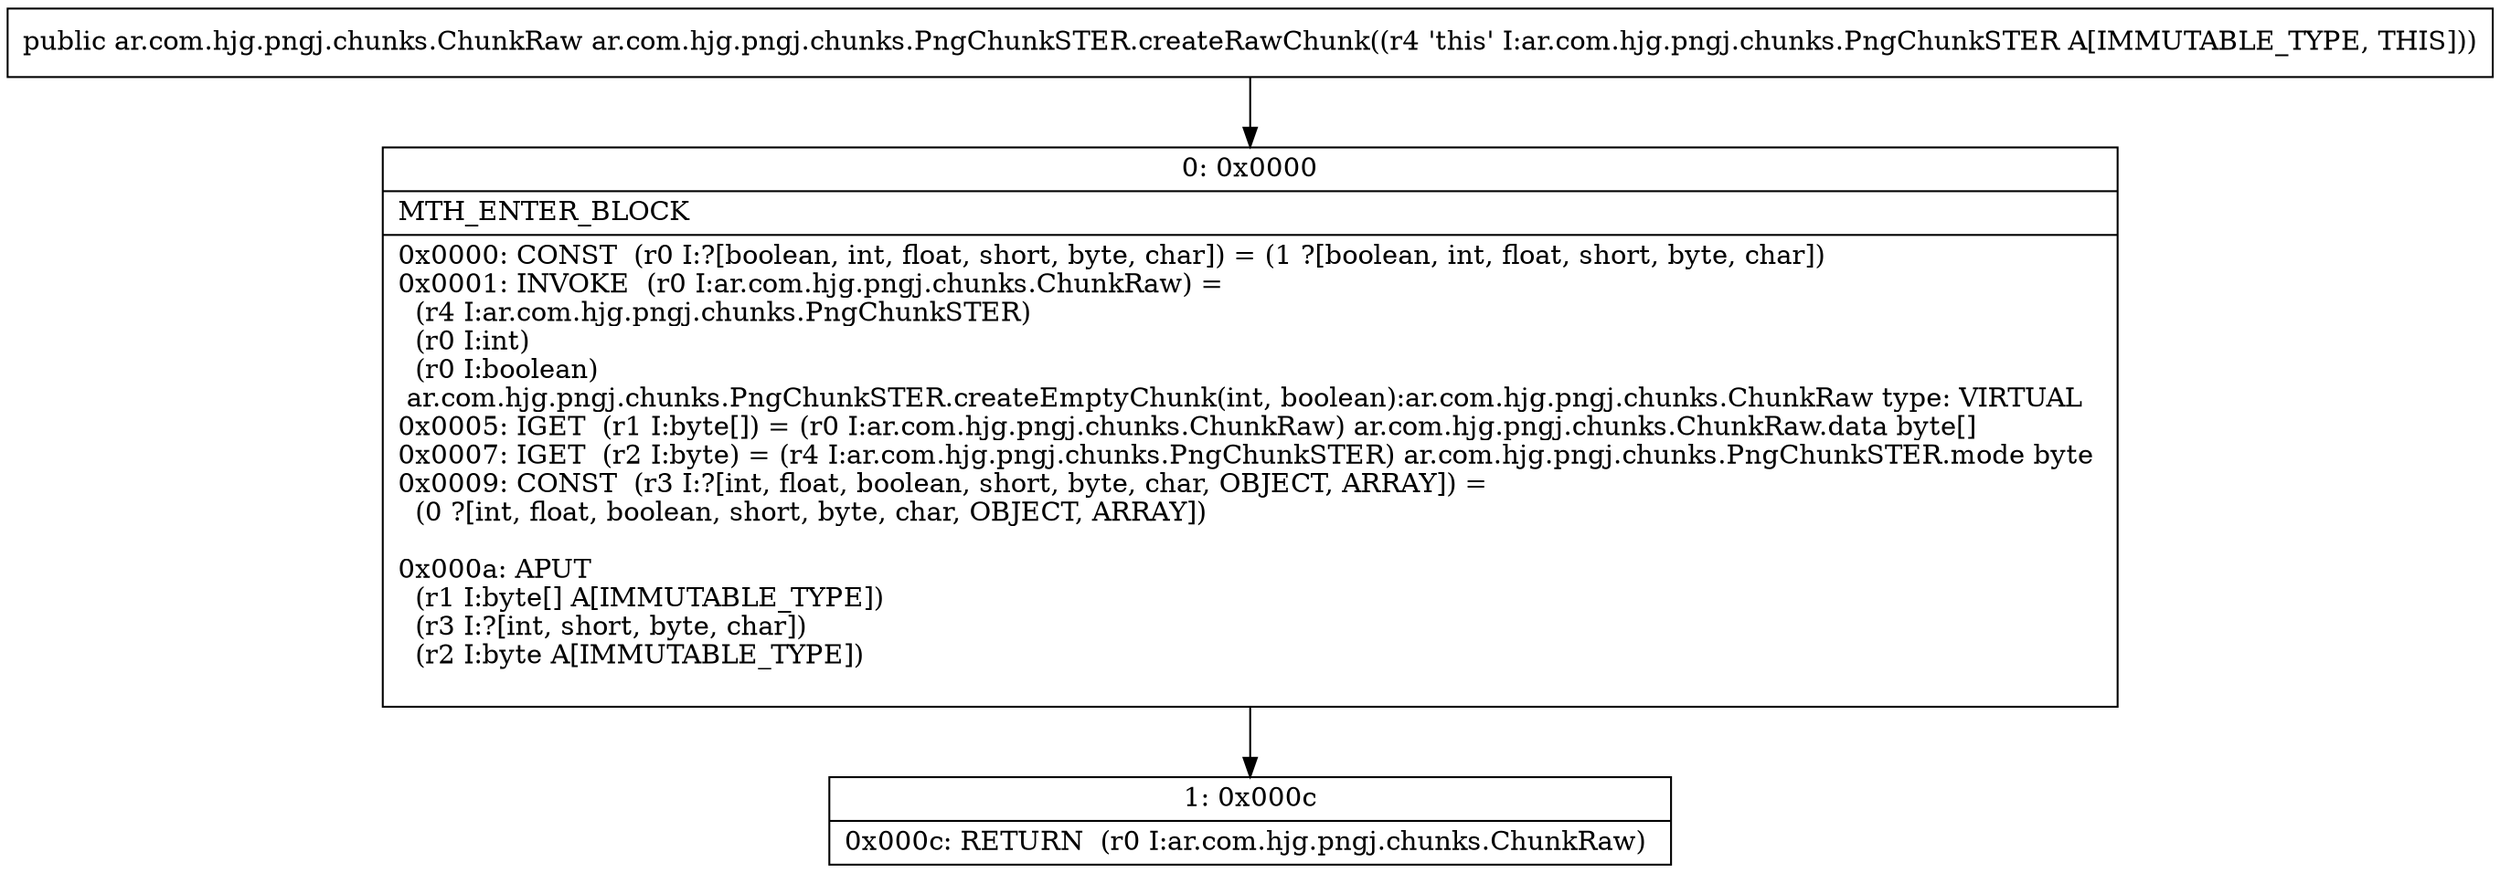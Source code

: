 digraph "CFG forar.com.hjg.pngj.chunks.PngChunkSTER.createRawChunk()Lar\/com\/hjg\/pngj\/chunks\/ChunkRaw;" {
Node_0 [shape=record,label="{0\:\ 0x0000|MTH_ENTER_BLOCK\l|0x0000: CONST  (r0 I:?[boolean, int, float, short, byte, char]) = (1 ?[boolean, int, float, short, byte, char]) \l0x0001: INVOKE  (r0 I:ar.com.hjg.pngj.chunks.ChunkRaw) = \l  (r4 I:ar.com.hjg.pngj.chunks.PngChunkSTER)\l  (r0 I:int)\l  (r0 I:boolean)\l ar.com.hjg.pngj.chunks.PngChunkSTER.createEmptyChunk(int, boolean):ar.com.hjg.pngj.chunks.ChunkRaw type: VIRTUAL \l0x0005: IGET  (r1 I:byte[]) = (r0 I:ar.com.hjg.pngj.chunks.ChunkRaw) ar.com.hjg.pngj.chunks.ChunkRaw.data byte[] \l0x0007: IGET  (r2 I:byte) = (r4 I:ar.com.hjg.pngj.chunks.PngChunkSTER) ar.com.hjg.pngj.chunks.PngChunkSTER.mode byte \l0x0009: CONST  (r3 I:?[int, float, boolean, short, byte, char, OBJECT, ARRAY]) = \l  (0 ?[int, float, boolean, short, byte, char, OBJECT, ARRAY])\l \l0x000a: APUT  \l  (r1 I:byte[] A[IMMUTABLE_TYPE])\l  (r3 I:?[int, short, byte, char])\l  (r2 I:byte A[IMMUTABLE_TYPE])\l \l}"];
Node_1 [shape=record,label="{1\:\ 0x000c|0x000c: RETURN  (r0 I:ar.com.hjg.pngj.chunks.ChunkRaw) \l}"];
MethodNode[shape=record,label="{public ar.com.hjg.pngj.chunks.ChunkRaw ar.com.hjg.pngj.chunks.PngChunkSTER.createRawChunk((r4 'this' I:ar.com.hjg.pngj.chunks.PngChunkSTER A[IMMUTABLE_TYPE, THIS])) }"];
MethodNode -> Node_0;
Node_0 -> Node_1;
}

